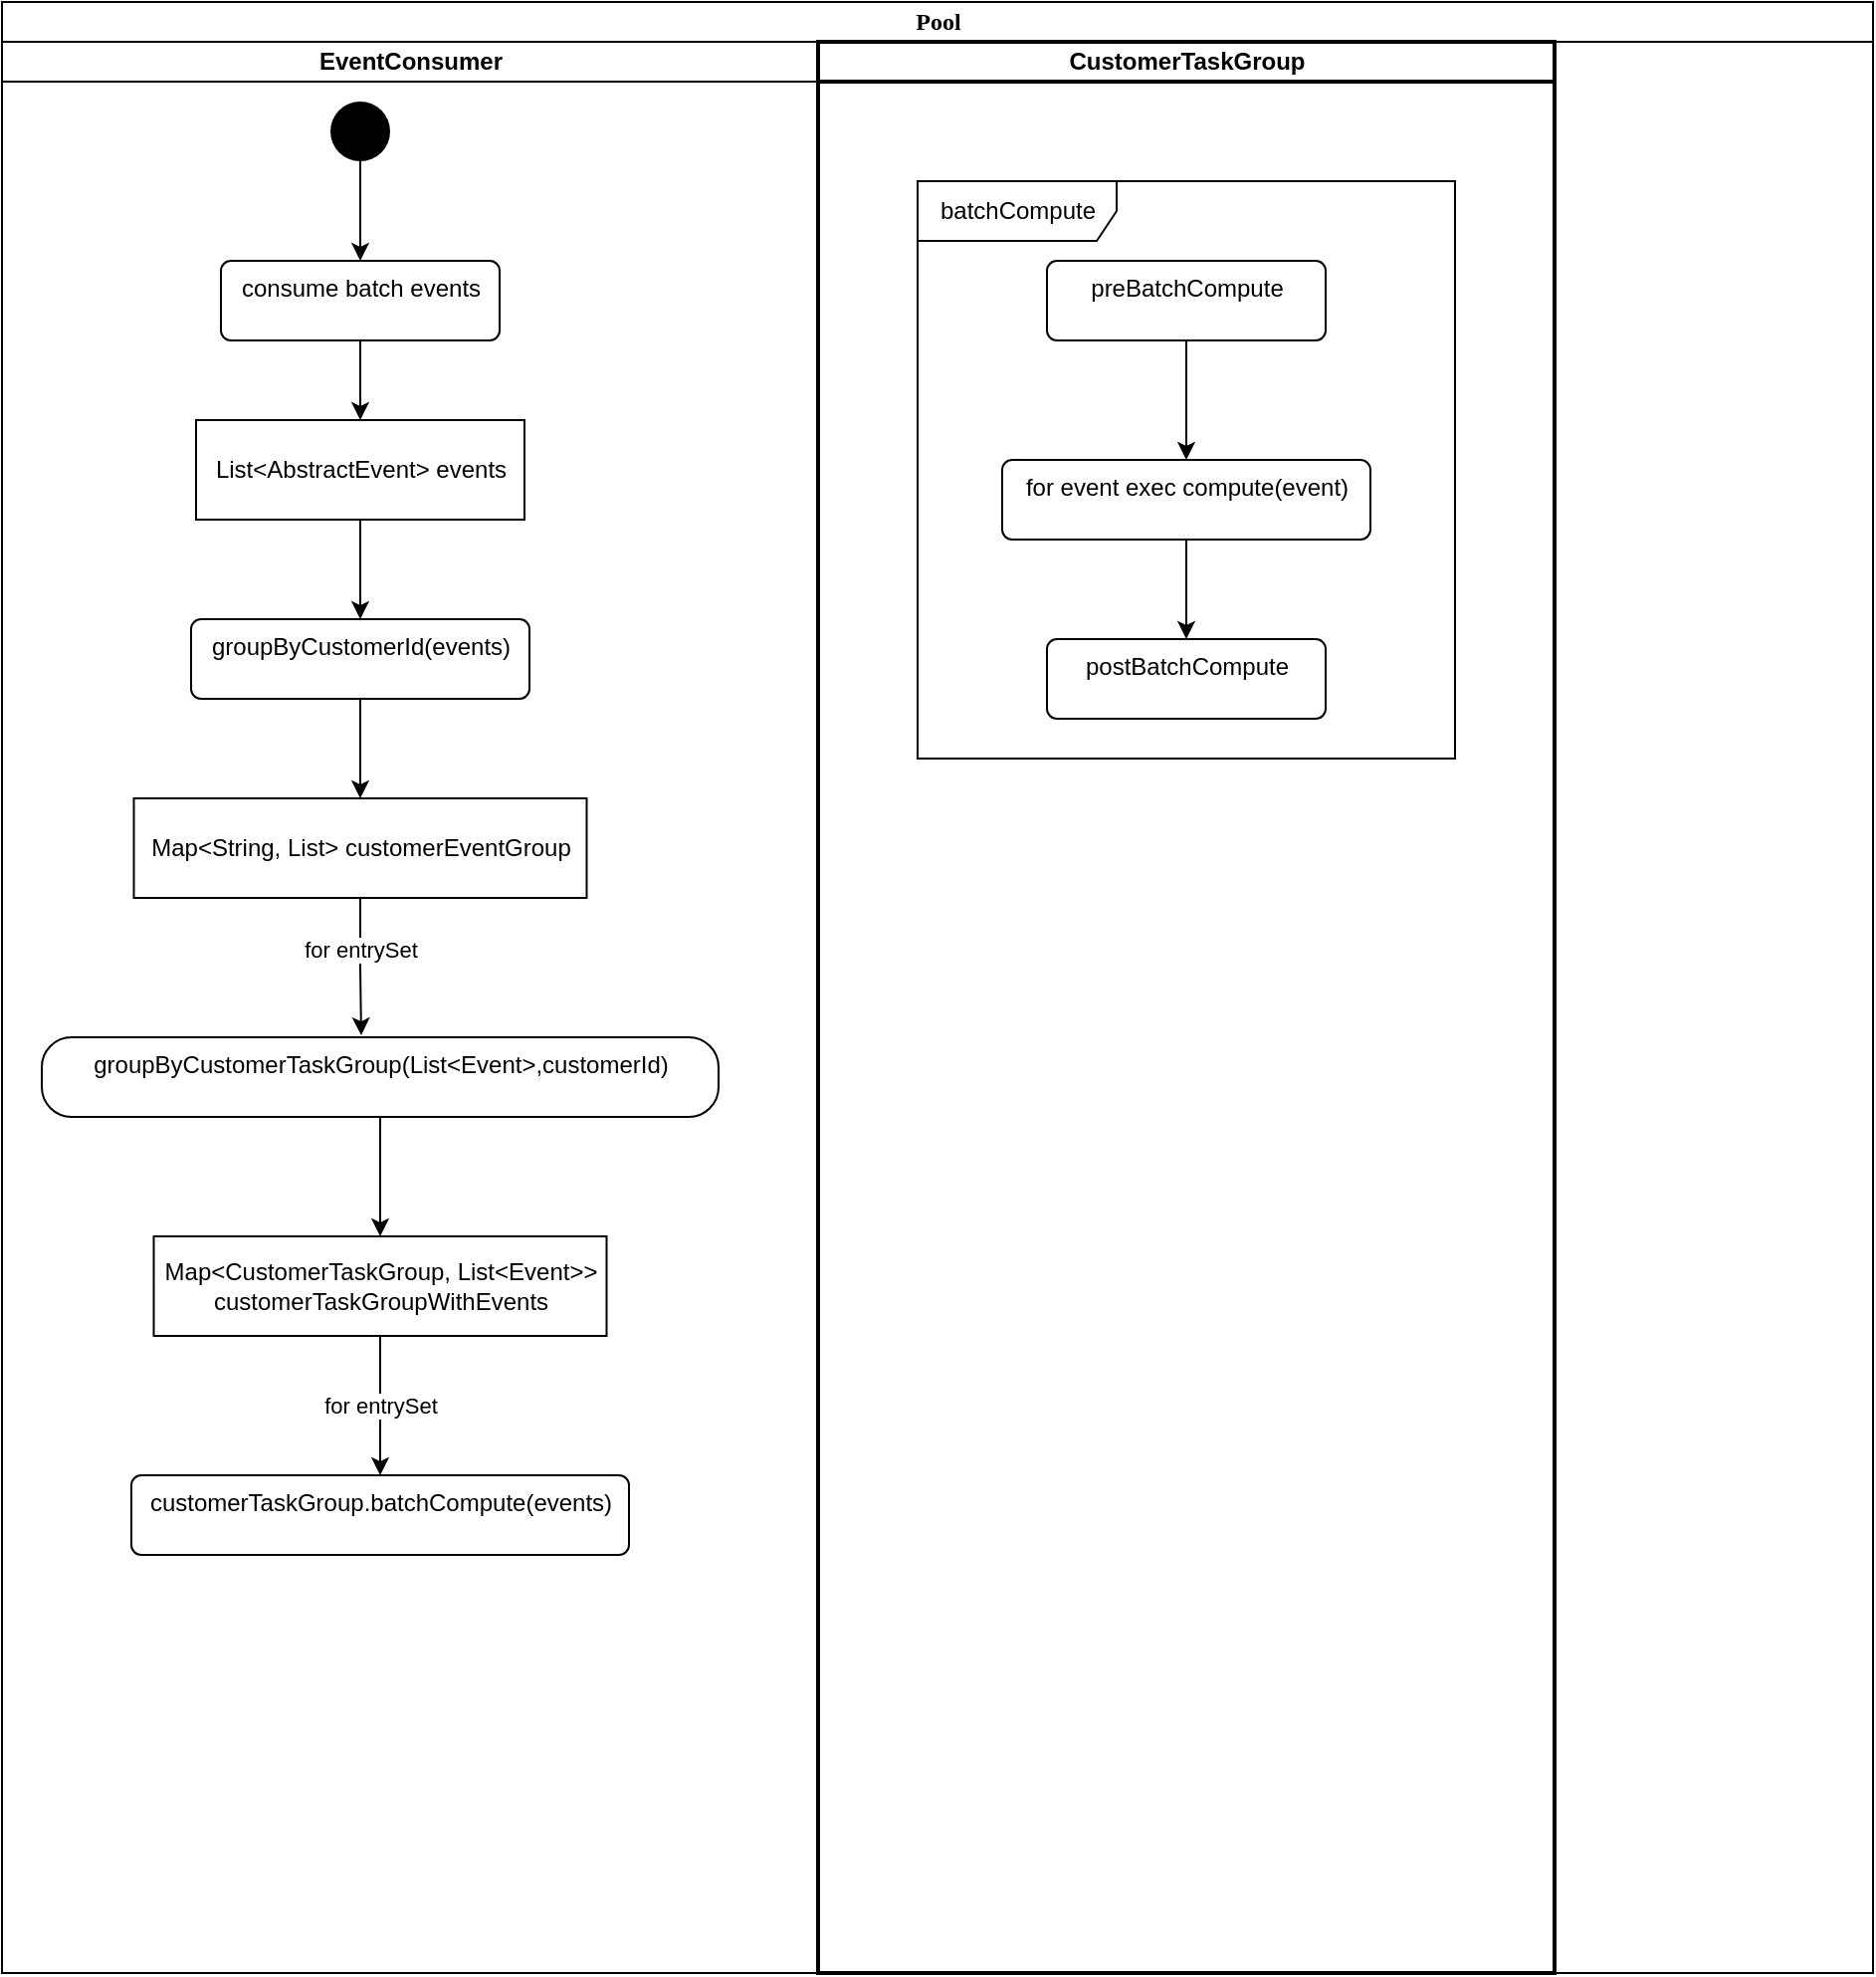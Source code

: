 <mxfile version="16.6.6" type="github">
  <diagram name="Page-1" id="0783ab3e-0a74-02c8-0abd-f7b4e66b4bec">
    <mxGraphModel dx="1303" dy="780" grid="1" gridSize="10" guides="1" tooltips="1" connect="1" arrows="1" fold="1" page="1" pageScale="1" pageWidth="850" pageHeight="1100" background="none" math="0" shadow="0">
      <root>
        <mxCell id="0" />
        <mxCell id="1" parent="0" />
        <mxCell id="1c1d494c118603dd-1" value="Pool" style="swimlane;html=1;childLayout=stackLayout;startSize=20;rounded=0;shadow=0;comic=0;labelBackgroundColor=none;strokeWidth=1;fontFamily=Verdana;fontSize=12;align=center;" parent="1" vertex="1">
          <mxGeometry x="20" y="40" width="940" height="990" as="geometry" />
        </mxCell>
        <mxCell id="1c1d494c118603dd-3" value="EventConsumer" style="swimlane;html=1;startSize=20;" parent="1c1d494c118603dd-1" vertex="1">
          <mxGeometry y="20" width="410" height="970" as="geometry" />
        </mxCell>
        <mxCell id="_TT01iQ1H0WmgE9Qsd2v-4" style="edgeStyle=orthogonalEdgeStyle;rounded=0;orthogonalLoop=1;jettySize=auto;html=1;exitX=0.5;exitY=1;exitDx=0;exitDy=0;" edge="1" parent="1c1d494c118603dd-3" source="_TT01iQ1H0WmgE9Qsd2v-2" target="_TT01iQ1H0WmgE9Qsd2v-3">
          <mxGeometry relative="1" as="geometry" />
        </mxCell>
        <mxCell id="_TT01iQ1H0WmgE9Qsd2v-2" value="" style="ellipse;fillColor=#000000;strokeColor=none;" vertex="1" parent="1c1d494c118603dd-3">
          <mxGeometry x="165" y="30" width="30" height="30" as="geometry" />
        </mxCell>
        <mxCell id="_TT01iQ1H0WmgE9Qsd2v-6" style="edgeStyle=orthogonalEdgeStyle;rounded=0;orthogonalLoop=1;jettySize=auto;html=1;exitX=0.5;exitY=1;exitDx=0;exitDy=0;entryX=0.5;entryY=0;entryDx=0;entryDy=0;" edge="1" parent="1c1d494c118603dd-3" source="_TT01iQ1H0WmgE9Qsd2v-3" target="_TT01iQ1H0WmgE9Qsd2v-5">
          <mxGeometry relative="1" as="geometry" />
        </mxCell>
        <mxCell id="_TT01iQ1H0WmgE9Qsd2v-3" value="consume batch events" style="html=1;align=center;verticalAlign=top;rounded=1;absoluteArcSize=1;arcSize=10;dashed=0;" vertex="1" parent="1c1d494c118603dd-3">
          <mxGeometry x="110" y="110" width="140" height="40" as="geometry" />
        </mxCell>
        <mxCell id="_TT01iQ1H0WmgE9Qsd2v-5" value="List&amp;lt;AbstractEvent&amp;gt; events" style="html=1;" vertex="1" parent="1c1d494c118603dd-3">
          <mxGeometry x="97.5" y="190" width="165" height="50" as="geometry" />
        </mxCell>
        <mxCell id="_TT01iQ1H0WmgE9Qsd2v-10" style="edgeStyle=orthogonalEdgeStyle;rounded=0;orthogonalLoop=1;jettySize=auto;html=1;exitX=0.5;exitY=1;exitDx=0;exitDy=0;entryX=0.5;entryY=0;entryDx=0;entryDy=0;" edge="1" parent="1c1d494c118603dd-3" source="_TT01iQ1H0WmgE9Qsd2v-7" target="_TT01iQ1H0WmgE9Qsd2v-9">
          <mxGeometry relative="1" as="geometry" />
        </mxCell>
        <mxCell id="_TT01iQ1H0WmgE9Qsd2v-7" value="groupByCustomerId(events)" style="html=1;align=center;verticalAlign=top;rounded=1;absoluteArcSize=1;arcSize=10;dashed=0;" vertex="1" parent="1c1d494c118603dd-3">
          <mxGeometry x="95" y="290" width="170" height="40" as="geometry" />
        </mxCell>
        <mxCell id="_TT01iQ1H0WmgE9Qsd2v-8" style="edgeStyle=orthogonalEdgeStyle;rounded=0;orthogonalLoop=1;jettySize=auto;html=1;exitX=0.5;exitY=1;exitDx=0;exitDy=0;entryX=0.5;entryY=0;entryDx=0;entryDy=0;" edge="1" parent="1c1d494c118603dd-3" source="_TT01iQ1H0WmgE9Qsd2v-5">
          <mxGeometry relative="1" as="geometry">
            <mxPoint x="180" y="290" as="targetPoint" />
          </mxGeometry>
        </mxCell>
        <mxCell id="_TT01iQ1H0WmgE9Qsd2v-13" style="edgeStyle=orthogonalEdgeStyle;rounded=0;orthogonalLoop=1;jettySize=auto;html=1;exitX=0.5;exitY=1;exitDx=0;exitDy=0;entryX=0.472;entryY=-0.025;entryDx=0;entryDy=0;entryPerimeter=0;" edge="1" parent="1c1d494c118603dd-3" source="_TT01iQ1H0WmgE9Qsd2v-9" target="_TT01iQ1H0WmgE9Qsd2v-12">
          <mxGeometry relative="1" as="geometry" />
        </mxCell>
        <mxCell id="_TT01iQ1H0WmgE9Qsd2v-14" value="for entrySet" style="edgeLabel;html=1;align=center;verticalAlign=middle;resizable=0;points=[];" vertex="1" connectable="0" parent="_TT01iQ1H0WmgE9Qsd2v-13">
          <mxGeometry x="-0.295" relative="1" as="geometry">
            <mxPoint y="1" as="offset" />
          </mxGeometry>
        </mxCell>
        <mxCell id="_TT01iQ1H0WmgE9Qsd2v-9" value="Map&amp;lt;String, List&amp;gt; customerEventGroup" style="html=1;" vertex="1" parent="1c1d494c118603dd-3">
          <mxGeometry x="66.25" y="380" width="227.5" height="50" as="geometry" />
        </mxCell>
        <mxCell id="_TT01iQ1H0WmgE9Qsd2v-16" style="edgeStyle=orthogonalEdgeStyle;rounded=0;orthogonalLoop=1;jettySize=auto;html=1;exitX=0.5;exitY=1;exitDx=0;exitDy=0;entryX=0.5;entryY=0;entryDx=0;entryDy=0;" edge="1" parent="1c1d494c118603dd-3" source="_TT01iQ1H0WmgE9Qsd2v-12" target="_TT01iQ1H0WmgE9Qsd2v-15">
          <mxGeometry relative="1" as="geometry" />
        </mxCell>
        <mxCell id="_TT01iQ1H0WmgE9Qsd2v-12" value="groupByCustomerTaskGroup(List&amp;lt;Event&amp;gt;,customerId)" style="html=1;align=center;verticalAlign=top;rounded=1;absoluteArcSize=1;arcSize=30;dashed=0;" vertex="1" parent="1c1d494c118603dd-3">
          <mxGeometry x="20" y="500" width="340" height="40" as="geometry" />
        </mxCell>
        <mxCell id="_TT01iQ1H0WmgE9Qsd2v-18" value="for entrySet" style="edgeStyle=orthogonalEdgeStyle;rounded=0;orthogonalLoop=1;jettySize=auto;html=1;exitX=0.5;exitY=1;exitDx=0;exitDy=0;entryX=0.5;entryY=0;entryDx=0;entryDy=0;" edge="1" parent="1c1d494c118603dd-3" source="_TT01iQ1H0WmgE9Qsd2v-15" target="_TT01iQ1H0WmgE9Qsd2v-19">
          <mxGeometry relative="1" as="geometry">
            <mxPoint x="190" y="710" as="targetPoint" />
          </mxGeometry>
        </mxCell>
        <mxCell id="_TT01iQ1H0WmgE9Qsd2v-15" value="Map&amp;lt;CustomerTaskGroup, List&amp;lt;Event&amp;gt;&amp;gt; &lt;br&gt;customerTaskGroupWithEvents" style="html=1;" vertex="1" parent="1c1d494c118603dd-3">
          <mxGeometry x="76.25" y="600" width="227.5" height="50" as="geometry" />
        </mxCell>
        <mxCell id="_TT01iQ1H0WmgE9Qsd2v-19" value="customerTaskGroup.batchCompute(events)" style="html=1;align=center;verticalAlign=top;rounded=1;absoluteArcSize=1;arcSize=10;dashed=0;" vertex="1" parent="1c1d494c118603dd-3">
          <mxGeometry x="65" y="720" width="250" height="40" as="geometry" />
        </mxCell>
        <mxCell id="_TT01iQ1H0WmgE9Qsd2v-37" value="CustomerTaskGroup" style="swimlane;html=1;startSize=20;fontStyle=1;collapsible=0;horizontal=1;swimlaneLine=1;strokeWidth=2;swimlaneFillColor=none;" vertex="1" parent="1c1d494c118603dd-1">
          <mxGeometry x="410" y="20" width="370" height="970" as="geometry" />
        </mxCell>
        <mxCell id="_TT01iQ1H0WmgE9Qsd2v-41" value="batchCompute" style="shape=umlFrame;tabPosition=left;html=1;boundedLbl=1;labelInHeader=1;width=100;height=30;" vertex="1" parent="_TT01iQ1H0WmgE9Qsd2v-37">
          <mxGeometry x="50" y="70" width="270" height="290" as="geometry" />
        </mxCell>
        <mxCell id="_TT01iQ1H0WmgE9Qsd2v-50" style="edgeStyle=orthogonalEdgeStyle;rounded=0;orthogonalLoop=1;jettySize=auto;html=1;exitX=0.5;exitY=1;exitDx=0;exitDy=0;entryX=0.5;entryY=0;entryDx=0;entryDy=0;" edge="1" parent="_TT01iQ1H0WmgE9Qsd2v-37" source="_TT01iQ1H0WmgE9Qsd2v-43" target="_TT01iQ1H0WmgE9Qsd2v-49">
          <mxGeometry relative="1" as="geometry" />
        </mxCell>
        <mxCell id="_TT01iQ1H0WmgE9Qsd2v-43" value="preBatchCompute" style="html=1;align=center;verticalAlign=top;rounded=1;absoluteArcSize=1;arcSize=10;dashed=0;" vertex="1" parent="_TT01iQ1H0WmgE9Qsd2v-37">
          <mxGeometry x="115" y="110" width="140" height="40" as="geometry" />
        </mxCell>
        <mxCell id="_TT01iQ1H0WmgE9Qsd2v-47" value="postBatchCompute" style="html=1;align=center;verticalAlign=top;rounded=1;absoluteArcSize=1;arcSize=10;dashed=0;" vertex="1" parent="_TT01iQ1H0WmgE9Qsd2v-37">
          <mxGeometry x="115" y="300" width="140" height="40" as="geometry" />
        </mxCell>
        <mxCell id="_TT01iQ1H0WmgE9Qsd2v-51" style="edgeStyle=orthogonalEdgeStyle;rounded=0;orthogonalLoop=1;jettySize=auto;html=1;exitX=0.5;exitY=1;exitDx=0;exitDy=0;entryX=0.5;entryY=0;entryDx=0;entryDy=0;" edge="1" parent="_TT01iQ1H0WmgE9Qsd2v-37" source="_TT01iQ1H0WmgE9Qsd2v-49" target="_TT01iQ1H0WmgE9Qsd2v-47">
          <mxGeometry relative="1" as="geometry" />
        </mxCell>
        <mxCell id="_TT01iQ1H0WmgE9Qsd2v-49" value="for event exec compute(event)&lt;br&gt;" style="html=1;align=center;verticalAlign=top;rounded=1;absoluteArcSize=1;arcSize=10;dashed=0;" vertex="1" parent="_TT01iQ1H0WmgE9Qsd2v-37">
          <mxGeometry x="92.5" y="210" width="185" height="40" as="geometry" />
        </mxCell>
      </root>
    </mxGraphModel>
  </diagram>
</mxfile>
